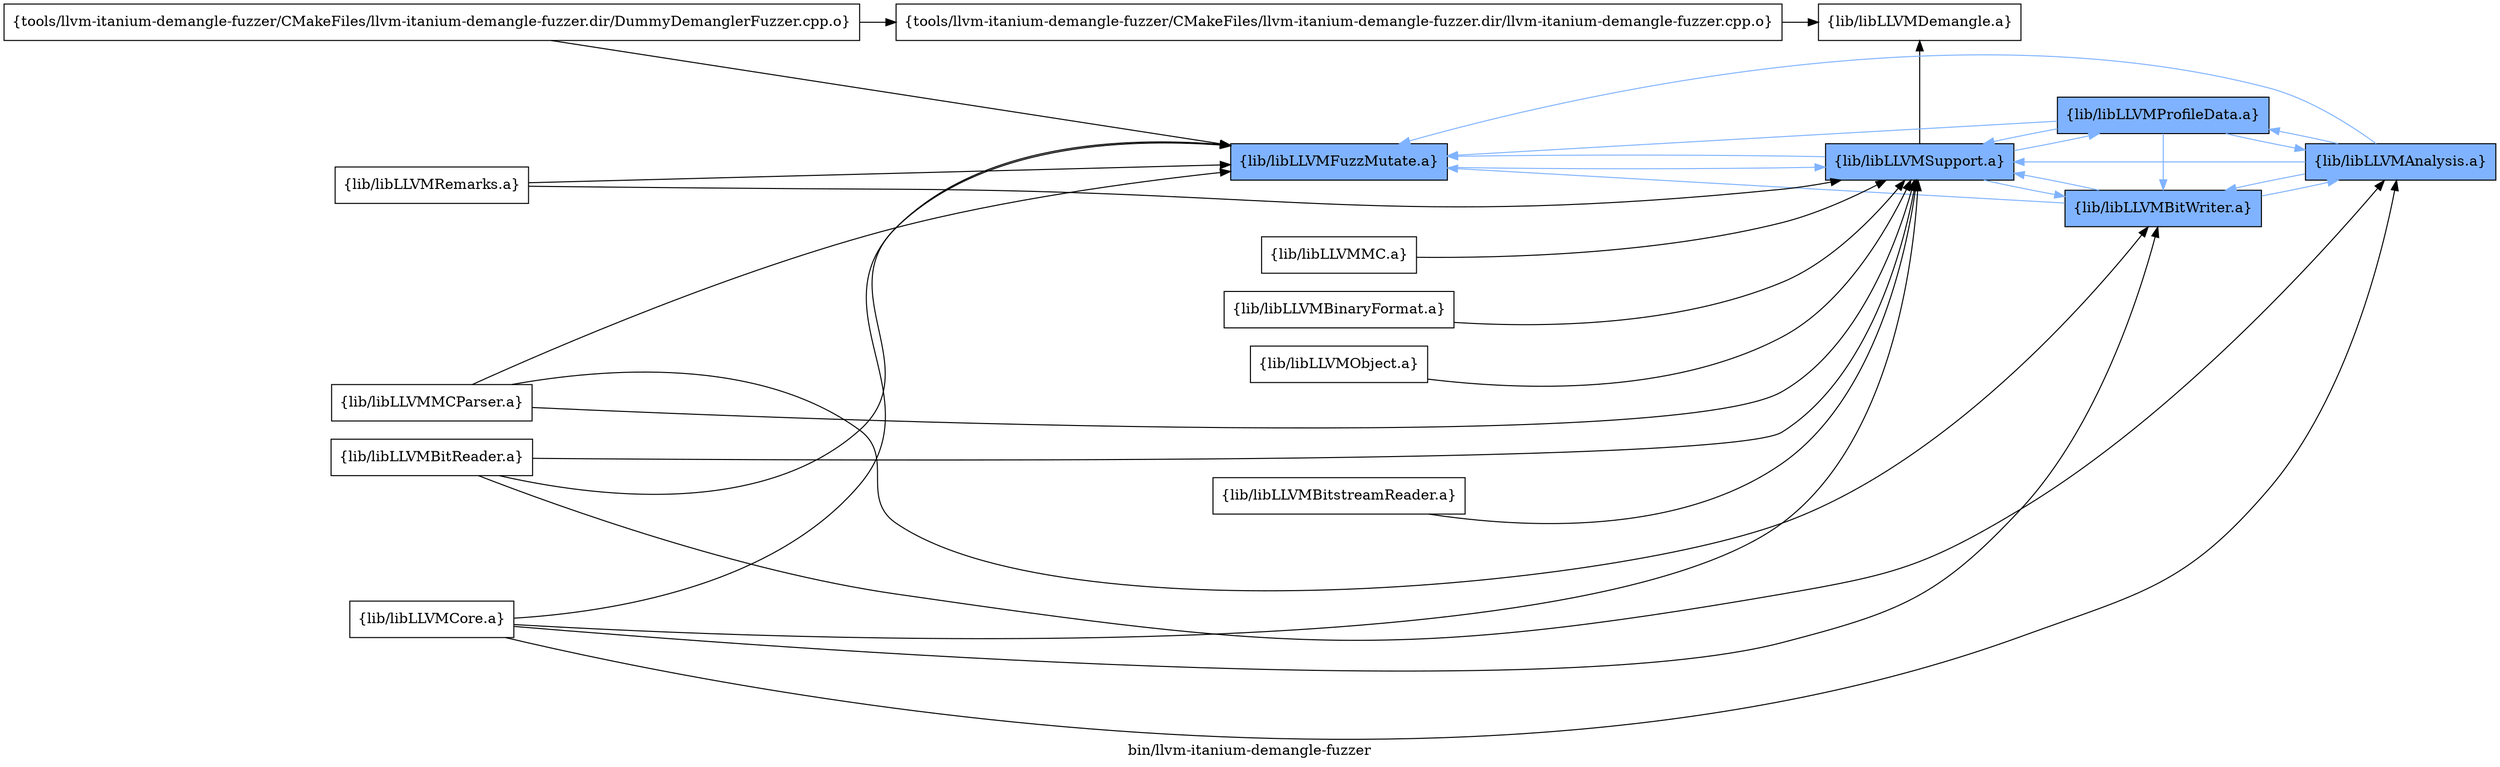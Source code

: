 digraph "bin/llvm-itanium-demangle-fuzzer" {
	label="bin/llvm-itanium-demangle-fuzzer";
	rankdir=LR;
	{ rank=same; Node0x560163ca76e8;  }
	{ rank=same; Node0x560163ca6a68; Node0x560163c9f808;  }
	{ rank=same; Node0x560163c9fd08; Node0x560163c9f768;  }
	{ rank=same; Node0x560163c9fc68; Node0x560163ca34a8;  }

	Node0x560163ca76e8 [shape=record,shape=box,group=0,label="{tools/llvm-itanium-demangle-fuzzer/CMakeFiles/llvm-itanium-demangle-fuzzer.dir/DummyDemanglerFuzzer.cpp.o}"];
	Node0x560163ca76e8 -> Node0x560163ca6a68;
	Node0x560163ca76e8 -> Node0x560163c9f808;
	Node0x560163ca6a68 [shape=record,shape=box,group=0,label="{tools/llvm-itanium-demangle-fuzzer/CMakeFiles/llvm-itanium-demangle-fuzzer.dir/llvm-itanium-demangle-fuzzer.cpp.o}"];
	Node0x560163ca6a68 -> Node0x560163c9fd08;
	Node0x560163c9f808 [shape=record,shape=box,group=1,style=filled,fillcolor="0.600000 0.5 1",label="{lib/libLLVMFuzzMutate.a}"];
	Node0x560163c9f808 -> Node0x560163c9f768[color="0.600000 0.5 1"];
	Node0x560163c9fd08 [shape=record,shape=box,group=0,label="{lib/libLLVMDemangle.a}"];
	Node0x560163c9f768 [shape=record,shape=box,group=1,style=filled,fillcolor="0.600000 0.5 1",label="{lib/libLLVMSupport.a}"];
	Node0x560163c9f768 -> Node0x560163c9f808[color="0.600000 0.5 1"];
	Node0x560163c9f768 -> Node0x560163c9fc68[color="0.600000 0.5 1"];
	Node0x560163c9f768 -> Node0x560163c9fd08;
	Node0x560163c9f768 -> Node0x560163ca34a8[color="0.600000 0.5 1"];
	Node0x560163c9fc68 [shape=record,shape=box,group=1,style=filled,fillcolor="0.600000 0.5 1",label="{lib/libLLVMBitWriter.a}"];
	Node0x560163c9fc68 -> Node0x560163c9f808[color="0.600000 0.5 1"];
	Node0x560163c9fc68 -> Node0x560163c9f768[color="0.600000 0.5 1"];
	Node0x560163c9fc68 -> Node0x560163ca1b08[color="0.600000 0.5 1"];
	Node0x560163ca1b08 [shape=record,shape=box,group=1,style=filled,fillcolor="0.600000 0.5 1",label="{lib/libLLVMAnalysis.a}"];
	Node0x560163ca1b08 -> Node0x560163c9f768[color="0.600000 0.5 1"];
	Node0x560163ca1b08 -> Node0x560163c9f808[color="0.600000 0.5 1"];
	Node0x560163ca1b08 -> Node0x560163c9fc68[color="0.600000 0.5 1"];
	Node0x560163ca1b08 -> Node0x560163ca34a8[color="0.600000 0.5 1"];
	Node0x560163ca34a8 [shape=record,shape=box,group=1,style=filled,fillcolor="0.600000 0.5 1",label="{lib/libLLVMProfileData.a}"];
	Node0x560163ca34a8 -> Node0x560163c9f808[color="0.600000 0.5 1"];
	Node0x560163ca34a8 -> Node0x560163c9f768[color="0.600000 0.5 1"];
	Node0x560163ca34a8 -> Node0x560163c9fc68[color="0.600000 0.5 1"];
	Node0x560163ca34a8 -> Node0x560163ca1b08[color="0.600000 0.5 1"];
	Node0x560163ca22d8 [shape=record,shape=box,group=0,label="{lib/libLLVMObject.a}"];
	Node0x560163ca22d8 -> Node0x560163c9f768;
	Node0x560163ca26e8 [shape=record,shape=box,group=0,label="{lib/libLLVMBitReader.a}"];
	Node0x560163ca26e8 -> Node0x560163c9f808;
	Node0x560163ca26e8 -> Node0x560163c9f768;
	Node0x560163ca26e8 -> Node0x560163ca1b08;
	Node0x560163ca2a58 [shape=record,shape=box,group=0,label="{lib/libLLVMMCParser.a}"];
	Node0x560163ca2a58 -> Node0x560163c9f808;
	Node0x560163ca2a58 -> Node0x560163c9f768;
	Node0x560163ca2a58 -> Node0x560163c9fc68;
	Node0x560163ca31d8 [shape=record,shape=box,group=0,label="{lib/libLLVMCore.a}"];
	Node0x560163ca31d8 -> Node0x560163c9f768;
	Node0x560163ca31d8 -> Node0x560163c9f808;
	Node0x560163ca31d8 -> Node0x560163ca1b08;
	Node0x560163ca31d8 -> Node0x560163c9fc68;
	Node0x560163ca4128 [shape=record,shape=box,group=0,label="{lib/libLLVMRemarks.a}"];
	Node0x560163ca4128 -> Node0x560163c9f768;
	Node0x560163ca4128 -> Node0x560163c9f808;
	Node0x560163ca3cc8 [shape=record,shape=box,group=0,label="{lib/libLLVMBitstreamReader.a}"];
	Node0x560163ca3cc8 -> Node0x560163c9f768;
	Node0x560163ca4f38 [shape=record,shape=box,group=0,label="{lib/libLLVMMC.a}"];
	Node0x560163ca4f38 -> Node0x560163c9f768;
	Node0x560163ca4998 [shape=record,shape=box,group=0,label="{lib/libLLVMBinaryFormat.a}"];
	Node0x560163ca4998 -> Node0x560163c9f768;
}
